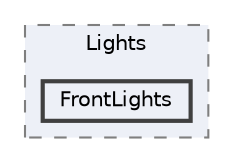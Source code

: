 digraph "Project/avProj/Debug/Asw/Lights/FrontLights"
{
 // LATEX_PDF_SIZE
  bgcolor="transparent";
  edge [fontname=Helvetica,fontsize=10,labelfontname=Helvetica,labelfontsize=10];
  node [fontname=Helvetica,fontsize=10,shape=box,height=0.2,width=0.4];
  compound=true
  subgraph clusterdir_832340e14944b6a274afb2cbbc4cf5fd {
    graph [ bgcolor="#edf0f7", pencolor="grey50", label="Lights", fontname=Helvetica,fontsize=10 style="filled,dashed", URL="dir_832340e14944b6a274afb2cbbc4cf5fd.html",tooltip=""]
  dir_0411ba54d6fa4c0f30b086fdfdc73606 [label="FrontLights", fillcolor="#edf0f7", color="grey25", style="filled,bold", URL="dir_0411ba54d6fa4c0f30b086fdfdc73606.html",tooltip=""];
  }
}
